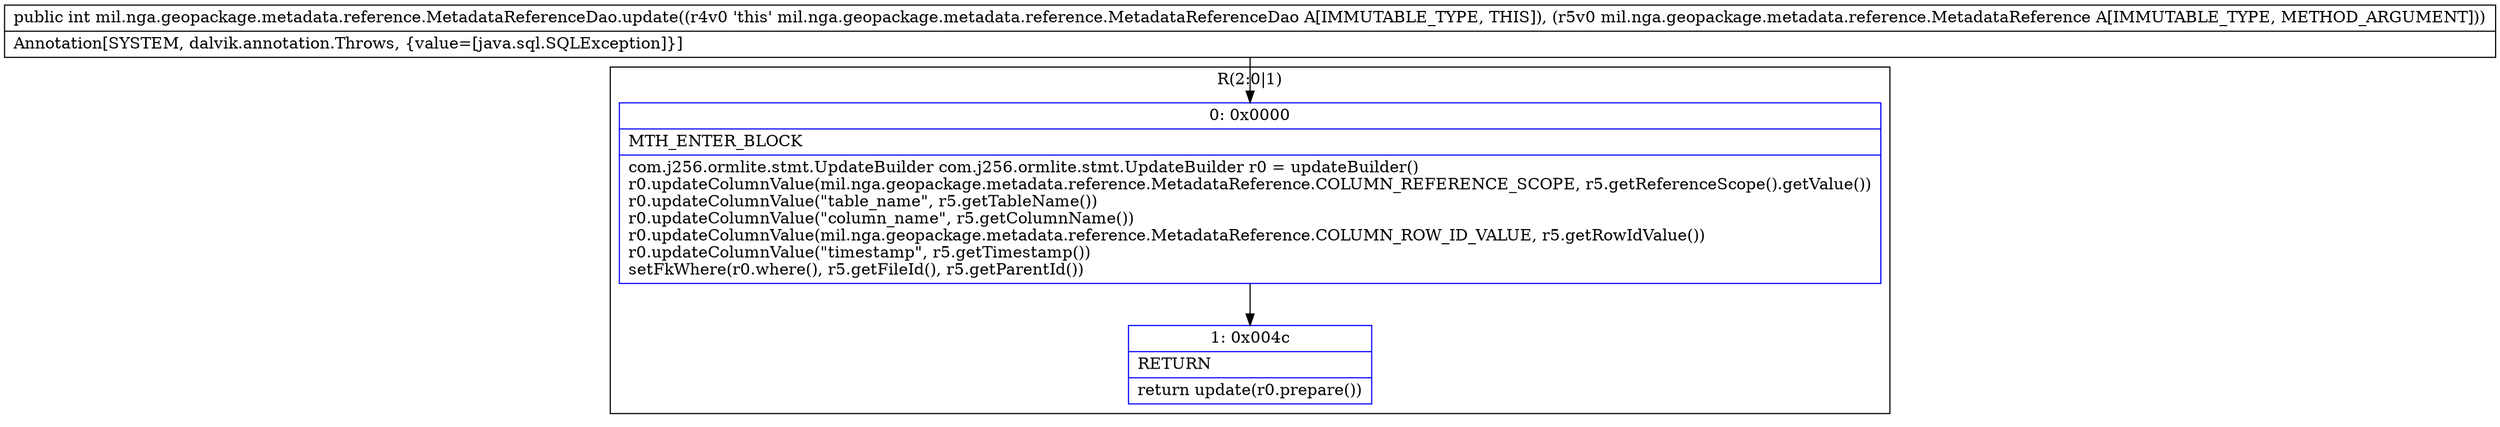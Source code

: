 digraph "CFG formil.nga.geopackage.metadata.reference.MetadataReferenceDao.update(Lmil\/nga\/geopackage\/metadata\/reference\/MetadataReference;)I" {
subgraph cluster_Region_950119682 {
label = "R(2:0|1)";
node [shape=record,color=blue];
Node_0 [shape=record,label="{0\:\ 0x0000|MTH_ENTER_BLOCK\l|com.j256.ormlite.stmt.UpdateBuilder com.j256.ormlite.stmt.UpdateBuilder r0 = updateBuilder()\lr0.updateColumnValue(mil.nga.geopackage.metadata.reference.MetadataReference.COLUMN_REFERENCE_SCOPE, r5.getReferenceScope().getValue())\lr0.updateColumnValue(\"table_name\", r5.getTableName())\lr0.updateColumnValue(\"column_name\", r5.getColumnName())\lr0.updateColumnValue(mil.nga.geopackage.metadata.reference.MetadataReference.COLUMN_ROW_ID_VALUE, r5.getRowIdValue())\lr0.updateColumnValue(\"timestamp\", r5.getTimestamp())\lsetFkWhere(r0.where(), r5.getFileId(), r5.getParentId())\l}"];
Node_1 [shape=record,label="{1\:\ 0x004c|RETURN\l|return update(r0.prepare())\l}"];
}
MethodNode[shape=record,label="{public int mil.nga.geopackage.metadata.reference.MetadataReferenceDao.update((r4v0 'this' mil.nga.geopackage.metadata.reference.MetadataReferenceDao A[IMMUTABLE_TYPE, THIS]), (r5v0 mil.nga.geopackage.metadata.reference.MetadataReference A[IMMUTABLE_TYPE, METHOD_ARGUMENT]))  | Annotation[SYSTEM, dalvik.annotation.Throws, \{value=[java.sql.SQLException]\}]\l}"];
MethodNode -> Node_0;
Node_0 -> Node_1;
}

